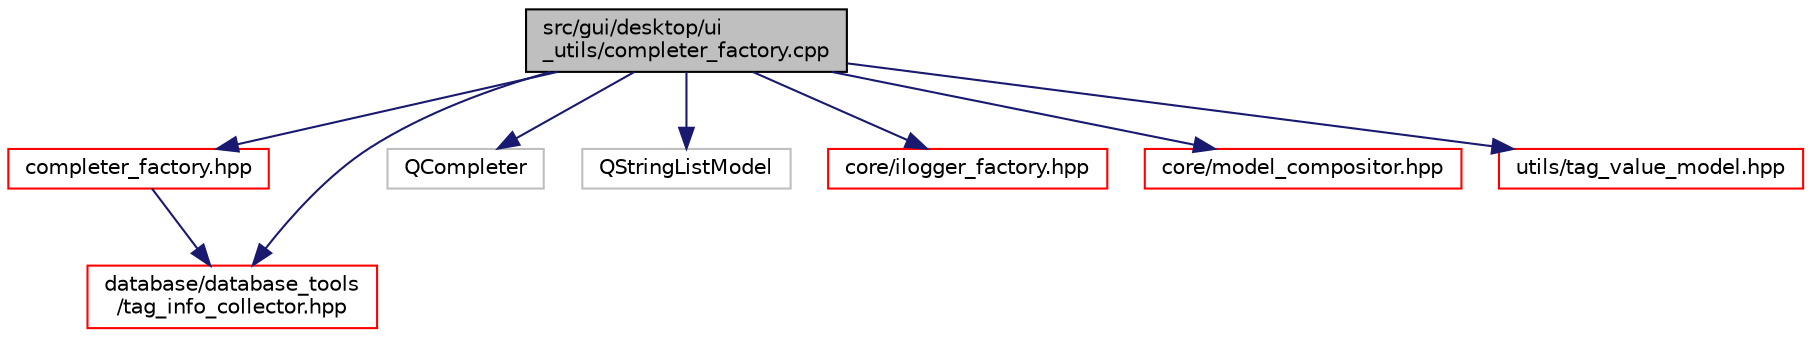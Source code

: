 digraph "src/gui/desktop/ui_utils/completer_factory.cpp"
{
 // LATEX_PDF_SIZE
  edge [fontname="Helvetica",fontsize="10",labelfontname="Helvetica",labelfontsize="10"];
  node [fontname="Helvetica",fontsize="10",shape=record];
  Node1 [label="src/gui/desktop/ui\l_utils/completer_factory.cpp",height=0.2,width=0.4,color="black", fillcolor="grey75", style="filled", fontcolor="black",tooltip=" "];
  Node1 -> Node2 [color="midnightblue",fontsize="10",style="solid",fontname="Helvetica"];
  Node2 [label="completer_factory.hpp",height=0.2,width=0.4,color="red", fillcolor="white", style="filled",URL="$completer__factory_8hpp.html",tooltip=" "];
  Node2 -> Node14 [color="midnightblue",fontsize="10",style="solid",fontname="Helvetica"];
  Node14 [label="database/database_tools\l/tag_info_collector.hpp",height=0.2,width=0.4,color="red", fillcolor="white", style="filled",URL="$tag__info__collector_8hpp.html",tooltip=" "];
  Node1 -> Node29 [color="midnightblue",fontsize="10",style="solid",fontname="Helvetica"];
  Node29 [label="QCompleter",height=0.2,width=0.4,color="grey75", fillcolor="white", style="filled",tooltip=" "];
  Node1 -> Node30 [color="midnightblue",fontsize="10",style="solid",fontname="Helvetica"];
  Node30 [label="QStringListModel",height=0.2,width=0.4,color="grey75", fillcolor="white", style="filled",tooltip=" "];
  Node1 -> Node31 [color="midnightblue",fontsize="10",style="solid",fontname="Helvetica"];
  Node31 [label="core/ilogger_factory.hpp",height=0.2,width=0.4,color="red", fillcolor="white", style="filled",URL="$ilogger__factory_8hpp.html",tooltip=" "];
  Node1 -> Node33 [color="midnightblue",fontsize="10",style="solid",fontname="Helvetica"];
  Node33 [label="core/model_compositor.hpp",height=0.2,width=0.4,color="red", fillcolor="white", style="filled",URL="$model__compositor_8hpp.html",tooltip=" "];
  Node1 -> Node14 [color="midnightblue",fontsize="10",style="solid",fontname="Helvetica"];
  Node1 -> Node35 [color="midnightblue",fontsize="10",style="solid",fontname="Helvetica"];
  Node35 [label="utils/tag_value_model.hpp",height=0.2,width=0.4,color="red", fillcolor="white", style="filled",URL="$tag__value__model_8hpp.html",tooltip=" "];
}

